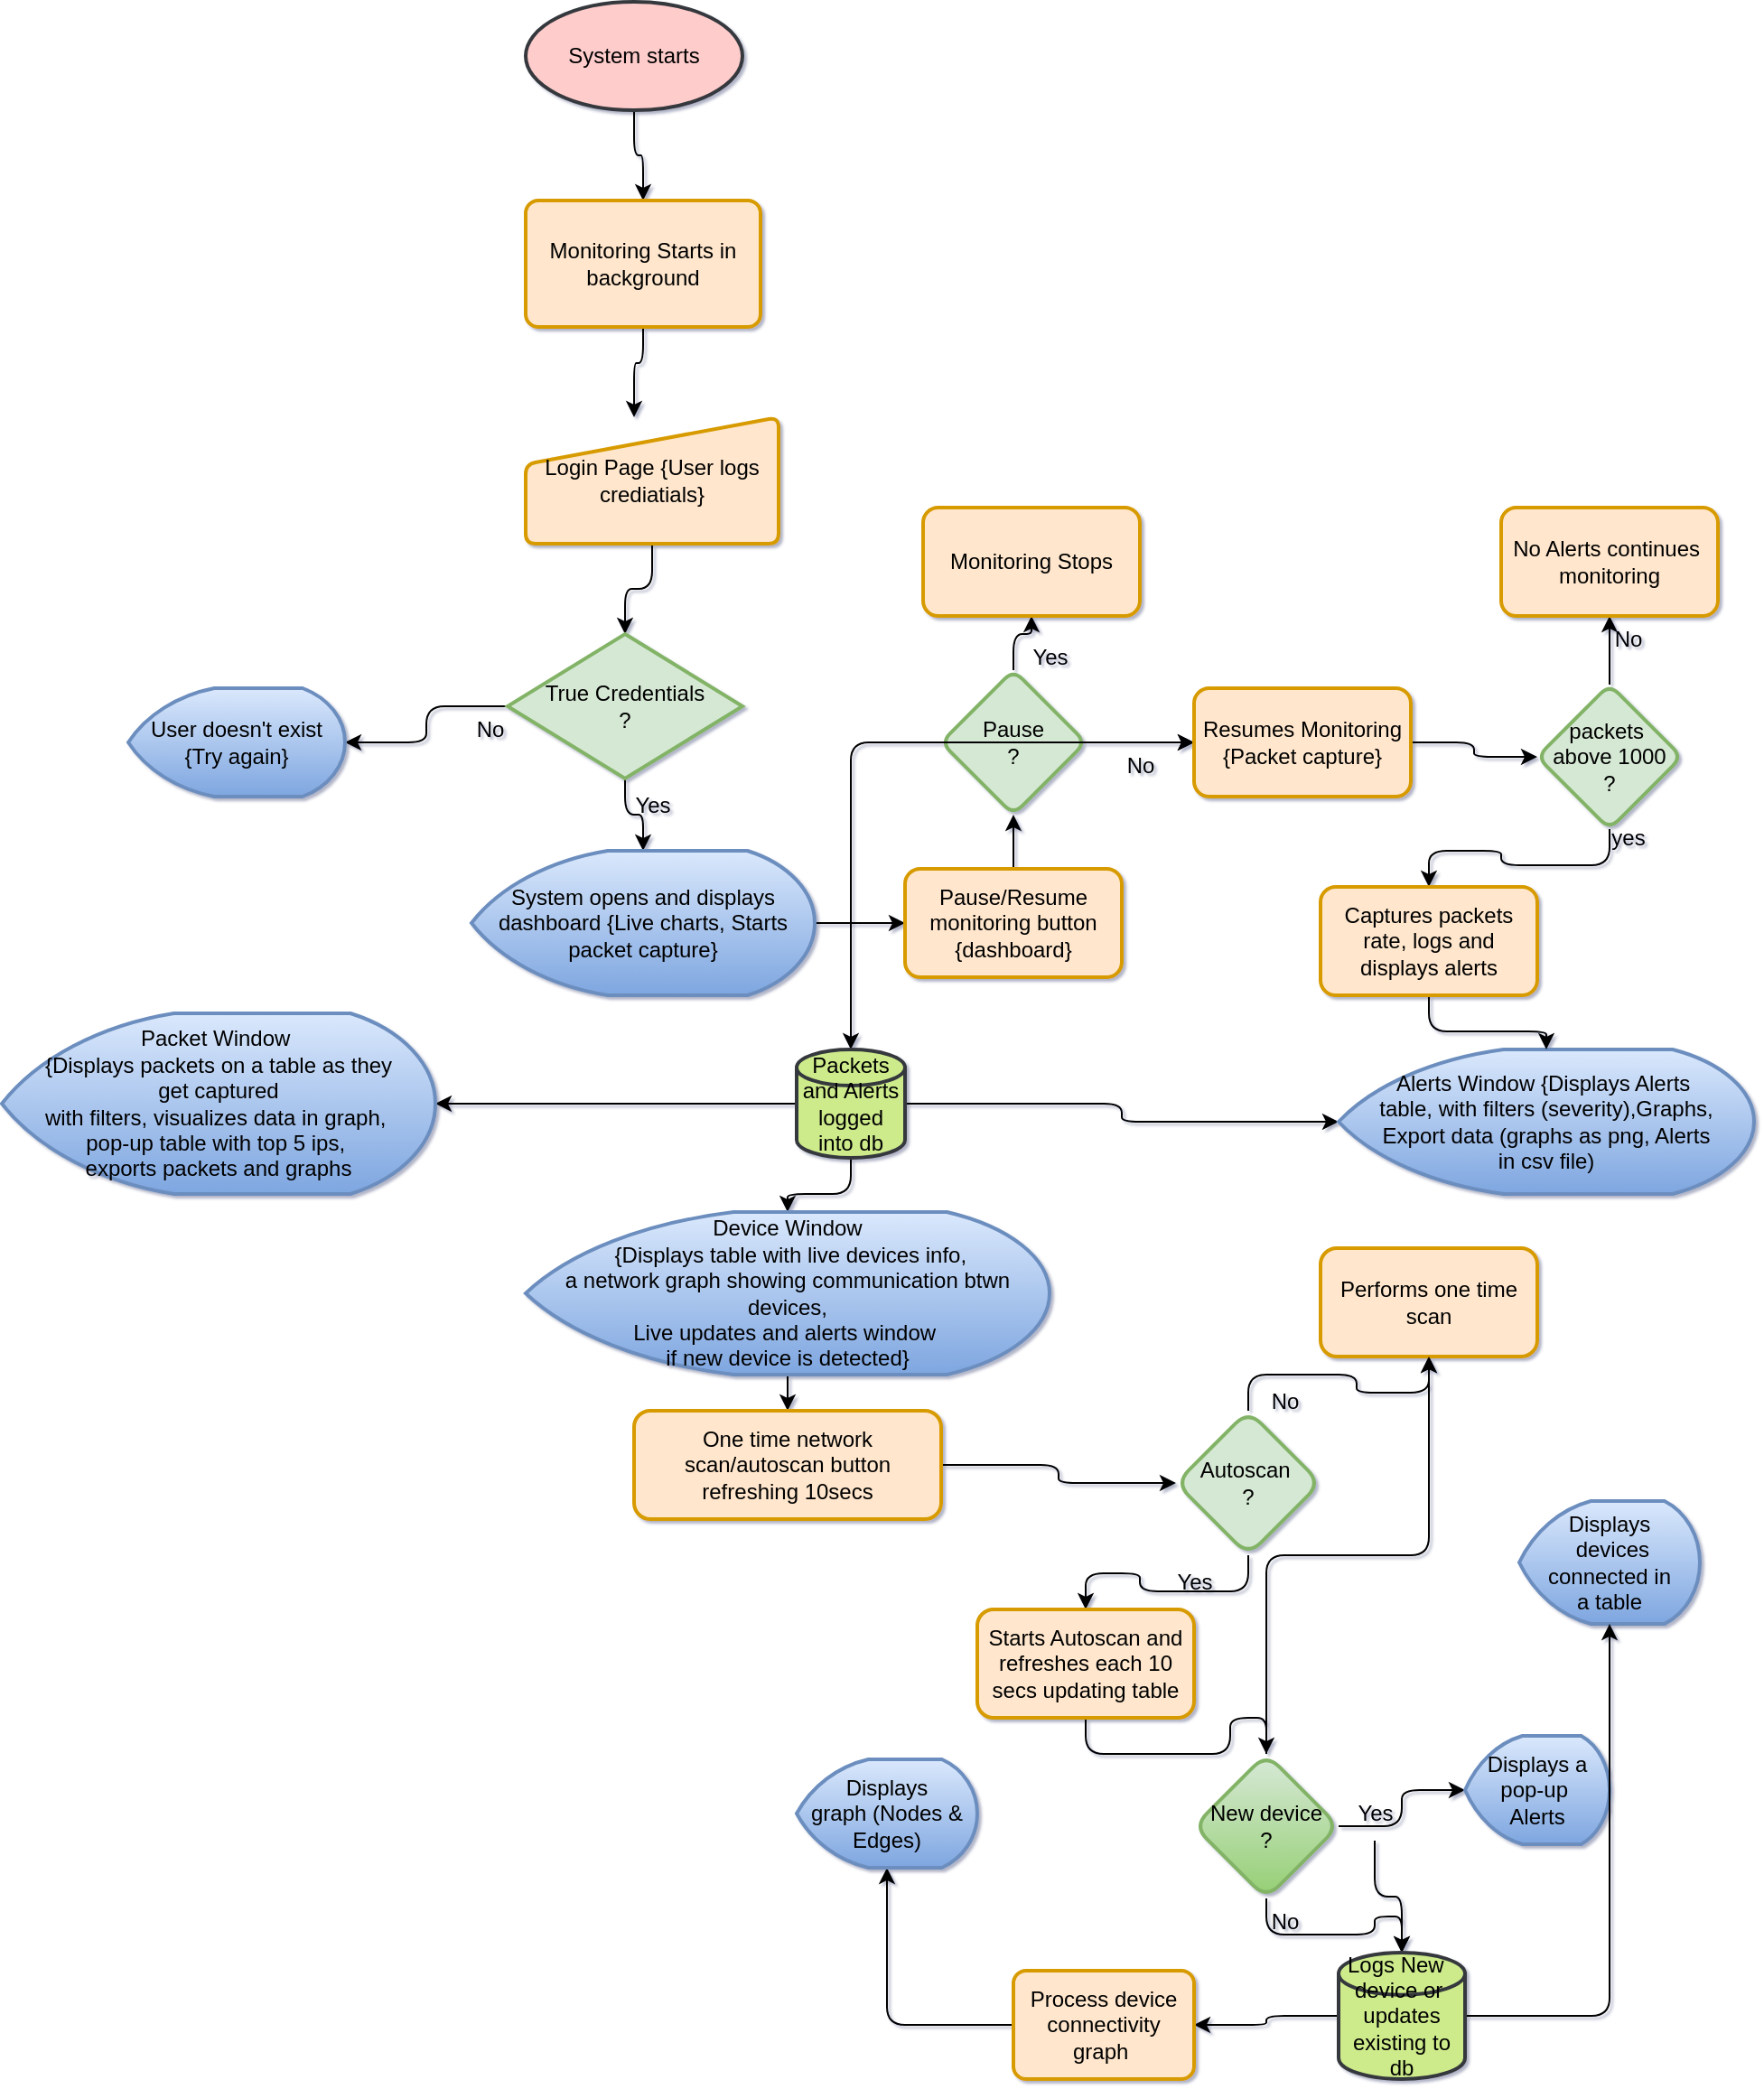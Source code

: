 <mxfile version="26.1.3">
  <diagram name="Page-1" id="mZfDu2OdAP6P9Ze1jKG5">
    <mxGraphModel dx="1372" dy="820" grid="1" gridSize="10" guides="1" tooltips="1" connect="1" arrows="1" fold="1" page="1" pageScale="1" pageWidth="1169" pageHeight="827" background="#ffffff" math="0" shadow="1" adaptiveColors="auto">
      <root>
        <mxCell id="0" />
        <mxCell id="1" parent="0" />
        <mxCell id="j93ZyQIM0atcmIjquwag-22" value="" style="edgeStyle=orthogonalEdgeStyle;rounded=1;orthogonalLoop=1;jettySize=auto;html=1;" parent="1" source="j93ZyQIM0atcmIjquwag-2" target="j93ZyQIM0atcmIjquwag-6" edge="1">
          <mxGeometry relative="1" as="geometry" />
        </mxCell>
        <mxCell id="j93ZyQIM0atcmIjquwag-2" value="System starts" style="strokeWidth=2;html=1;shape=mxgraph.flowchart.start_1;whiteSpace=wrap;fillColor=#ffcccc;strokeColor=#36393d;rounded=1;" parent="1" vertex="1">
          <mxGeometry x="370" y="20" width="120" height="60" as="geometry" />
        </mxCell>
        <mxCell id="j93ZyQIM0atcmIjquwag-23" value="" style="edgeStyle=orthogonalEdgeStyle;rounded=1;orthogonalLoop=1;jettySize=auto;html=1;" parent="1" source="j93ZyQIM0atcmIjquwag-6" target="j93ZyQIM0atcmIjquwag-9" edge="1">
          <mxGeometry relative="1" as="geometry">
            <Array as="points">
              <mxPoint x="435" y="220" />
              <mxPoint x="430" y="220" />
            </Array>
          </mxGeometry>
        </mxCell>
        <mxCell id="j93ZyQIM0atcmIjquwag-6" value="Monitoring Starts in background" style="rounded=1;whiteSpace=wrap;html=1;absoluteArcSize=1;arcSize=14;strokeWidth=2;fillColor=#ffe6cc;strokeColor=#d79b00;" parent="1" vertex="1">
          <mxGeometry x="370" y="130" width="130" height="70" as="geometry" />
        </mxCell>
        <mxCell id="j93ZyQIM0atcmIjquwag-24" value="" style="edgeStyle=orthogonalEdgeStyle;rounded=1;orthogonalLoop=1;jettySize=auto;html=1;" parent="1" source="j93ZyQIM0atcmIjquwag-9" target="j93ZyQIM0atcmIjquwag-11" edge="1">
          <mxGeometry relative="1" as="geometry" />
        </mxCell>
        <mxCell id="j93ZyQIM0atcmIjquwag-9" value="Login Page {User logs crediatials}" style="rounded=1;whiteSpace=wrap;html=1;absoluteArcSize=1;arcSize=11;strokeWidth=2;fillColor=#ffe6cc;strokeColor=#d79b00;shape=manualInput;size=26;" parent="1" vertex="1">
          <mxGeometry x="370" y="250" width="140" height="70" as="geometry" />
        </mxCell>
        <mxCell id="j93ZyQIM0atcmIjquwag-25" value="" style="edgeStyle=orthogonalEdgeStyle;rounded=1;orthogonalLoop=1;jettySize=auto;html=1;" parent="1" source="j93ZyQIM0atcmIjquwag-11" target="j93ZyQIM0atcmIjquwag-19" edge="1">
          <mxGeometry relative="1" as="geometry" />
        </mxCell>
        <mxCell id="j93ZyQIM0atcmIjquwag-28" value="" style="edgeStyle=orthogonalEdgeStyle;rounded=1;orthogonalLoop=1;jettySize=auto;html=1;" parent="1" source="j93ZyQIM0atcmIjquwag-11" target="j93ZyQIM0atcmIjquwag-27" edge="1">
          <mxGeometry relative="1" as="geometry" />
        </mxCell>
        <mxCell id="j93ZyQIM0atcmIjquwag-11" value="True Credentials&lt;div&gt;?&lt;/div&gt;" style="strokeWidth=2;html=1;shape=mxgraph.flowchart.decision;whiteSpace=wrap;fillColor=#d5e8d4;strokeColor=#82b366;rounded=1;" parent="1" vertex="1">
          <mxGeometry x="360" y="370" width="130" height="80" as="geometry" />
        </mxCell>
        <mxCell id="j93ZyQIM0atcmIjquwag-13" value="Yes" style="text;html=1;align=center;verticalAlign=middle;resizable=0;points=[];autosize=1;strokeColor=none;fillColor=none;rounded=1;" parent="1" vertex="1">
          <mxGeometry x="420" y="450" width="40" height="30" as="geometry" />
        </mxCell>
        <mxCell id="j93ZyQIM0atcmIjquwag-21" value="" style="edgeStyle=orthogonalEdgeStyle;rounded=1;orthogonalLoop=1;jettySize=auto;html=1;" parent="1" source="j93ZyQIM0atcmIjquwag-19" target="j93ZyQIM0atcmIjquwag-20" edge="1">
          <mxGeometry relative="1" as="geometry" />
        </mxCell>
        <mxCell id="j93ZyQIM0atcmIjquwag-19" value="System opens and displays dashboard {Live charts, Starts packet capture}" style="rounded=1;whiteSpace=wrap;html=1;absoluteArcSize=1;arcSize=14;strokeWidth=2;fillColor=#dae8fc;strokeColor=#6c8ebf;shape=mxgraph.flowchart.display;gradientColor=#7ea6e0;" parent="1" vertex="1">
          <mxGeometry x="340" y="490" width="190" height="80" as="geometry" />
        </mxCell>
        <mxCell id="j93ZyQIM0atcmIjquwag-31" value="" style="edgeStyle=orthogonalEdgeStyle;rounded=1;orthogonalLoop=1;jettySize=auto;html=1;" parent="1" source="j93ZyQIM0atcmIjquwag-20" target="j93ZyQIM0atcmIjquwag-30" edge="1">
          <mxGeometry relative="1" as="geometry" />
        </mxCell>
        <mxCell id="j93ZyQIM0atcmIjquwag-20" value="Pause/Resume monitoring button {dashboard}" style="rounded=1;whiteSpace=wrap;html=1;fillColor=#ffe6cc;strokeColor=#d79b00;arcSize=14;strokeWidth=2;" parent="1" vertex="1">
          <mxGeometry x="580" y="500" width="120" height="60" as="geometry" />
        </mxCell>
        <mxCell id="j93ZyQIM0atcmIjquwag-27" value="User doesn&#39;t exist&lt;div&gt;{Try again}&lt;/div&gt;" style="shape=mxgraph.flowchart.display;whiteSpace=wrap;html=1;fixedSize=1;fillColor=#dae8fc;strokeColor=#6c8ebf;strokeWidth=2;rounded=1;gradientColor=#7ea6e0;" parent="1" vertex="1">
          <mxGeometry x="150" y="400" width="120" height="60" as="geometry" />
        </mxCell>
        <mxCell id="j93ZyQIM0atcmIjquwag-29" value="No" style="text;html=1;align=center;verticalAlign=middle;resizable=0;points=[];autosize=1;strokeColor=none;fillColor=none;rounded=1;" parent="1" vertex="1">
          <mxGeometry x="330" y="408" width="40" height="30" as="geometry" />
        </mxCell>
        <mxCell id="j93ZyQIM0atcmIjquwag-33" value="" style="edgeStyle=orthogonalEdgeStyle;rounded=1;orthogonalLoop=1;jettySize=auto;html=1;" parent="1" source="j93ZyQIM0atcmIjquwag-30" target="j93ZyQIM0atcmIjquwag-32" edge="1">
          <mxGeometry relative="1" as="geometry" />
        </mxCell>
        <mxCell id="j93ZyQIM0atcmIjquwag-36" value="" style="edgeStyle=orthogonalEdgeStyle;rounded=1;orthogonalLoop=1;jettySize=auto;html=1;" parent="1" source="j93ZyQIM0atcmIjquwag-30" target="j93ZyQIM0atcmIjquwag-35" edge="1">
          <mxGeometry relative="1" as="geometry" />
        </mxCell>
        <mxCell id="j93ZyQIM0atcmIjquwag-38" value="" style="edgeStyle=orthogonalEdgeStyle;rounded=1;orthogonalLoop=1;jettySize=auto;html=1;" parent="1" source="j93ZyQIM0atcmIjquwag-30" target="j93ZyQIM0atcmIjquwag-35" edge="1">
          <mxGeometry relative="1" as="geometry" />
        </mxCell>
        <mxCell id="j93ZyQIM0atcmIjquwag-30" value="Pause&lt;div&gt;?&lt;/div&gt;" style="rhombus;whiteSpace=wrap;html=1;fillColor=#d5e8d4;strokeColor=#82b366;rounded=1;arcSize=14;strokeWidth=2;" parent="1" vertex="1">
          <mxGeometry x="600" y="390" width="80" height="80" as="geometry" />
        </mxCell>
        <mxCell id="j93ZyQIM0atcmIjquwag-32" value="Monitoring Stops" style="whiteSpace=wrap;html=1;fillColor=#ffe6cc;strokeColor=#d79b00;rounded=1;arcSize=14;strokeWidth=2;" parent="1" vertex="1">
          <mxGeometry x="590" y="300" width="120" height="60" as="geometry" />
        </mxCell>
        <mxCell id="j93ZyQIM0atcmIjquwag-34" value="Yes" style="text;html=1;align=center;verticalAlign=middle;resizable=0;points=[];autosize=1;strokeColor=none;fillColor=none;rounded=1;" parent="1" vertex="1">
          <mxGeometry x="640" y="368" width="40" height="30" as="geometry" />
        </mxCell>
        <mxCell id="j93ZyQIM0atcmIjquwag-41" value="" style="edgeStyle=orthogonalEdgeStyle;rounded=1;orthogonalLoop=1;jettySize=auto;html=1;" parent="1" source="j93ZyQIM0atcmIjquwag-35" target="j93ZyQIM0atcmIjquwag-40" edge="1">
          <mxGeometry relative="1" as="geometry" />
        </mxCell>
        <mxCell id="j93ZyQIM0atcmIjquwag-52" value="" style="edgeStyle=orthogonalEdgeStyle;rounded=1;orthogonalLoop=1;jettySize=auto;html=1;" parent="1" source="j93ZyQIM0atcmIjquwag-35" target="j93ZyQIM0atcmIjquwag-51" edge="1">
          <mxGeometry relative="1" as="geometry" />
        </mxCell>
        <mxCell id="j93ZyQIM0atcmIjquwag-35" value="Resumes Monitoring&lt;div&gt;{Packet capture}&lt;/div&gt;" style="whiteSpace=wrap;html=1;fillColor=#ffe6cc;strokeColor=#d79b00;rounded=1;arcSize=14;strokeWidth=2;" parent="1" vertex="1">
          <mxGeometry x="740" y="400" width="120" height="60" as="geometry" />
        </mxCell>
        <mxCell id="j93ZyQIM0atcmIjquwag-39" value="No" style="text;html=1;align=center;verticalAlign=middle;resizable=0;points=[];autosize=1;strokeColor=none;fillColor=none;rounded=1;" parent="1" vertex="1">
          <mxGeometry x="690" y="428" width="40" height="30" as="geometry" />
        </mxCell>
        <mxCell id="j93ZyQIM0atcmIjquwag-48" value="" style="edgeStyle=orthogonalEdgeStyle;rounded=1;orthogonalLoop=1;jettySize=auto;html=1;" parent="1" source="j93ZyQIM0atcmIjquwag-40" edge="1">
          <mxGeometry relative="1" as="geometry">
            <mxPoint x="320" y="630" as="targetPoint" />
          </mxGeometry>
        </mxCell>
        <mxCell id="j93ZyQIM0atcmIjquwag-50" value="" style="edgeStyle=orthogonalEdgeStyle;rounded=1;orthogonalLoop=1;jettySize=auto;html=1;" parent="1" source="j93ZyQIM0atcmIjquwag-40" target="j93ZyQIM0atcmIjquwag-49" edge="1">
          <mxGeometry relative="1" as="geometry" />
        </mxCell>
        <mxCell id="RZd6v6jU7zZwrwbBFV0q-2" value="" style="edgeStyle=orthogonalEdgeStyle;rounded=1;orthogonalLoop=1;jettySize=auto;html=1;" edge="1" parent="1" source="j93ZyQIM0atcmIjquwag-40" target="RZd6v6jU7zZwrwbBFV0q-1">
          <mxGeometry relative="1" as="geometry" />
        </mxCell>
        <mxCell id="j93ZyQIM0atcmIjquwag-40" value="Packets and Alerts logged into db" style="strokeWidth=2;html=1;shape=mxgraph.flowchart.database;whiteSpace=wrap;fillColor=#cdeb8b;strokeColor=#36393d;rounded=1;" parent="1" vertex="1">
          <mxGeometry x="520" y="600" width="60" height="60" as="geometry" />
        </mxCell>
        <mxCell id="j93ZyQIM0atcmIjquwag-49" value="Alerts Window&amp;nbsp;&lt;span style=&quot;background-color: transparent; color: light-dark(rgb(0, 0, 0), rgb(255, 255, 255));&quot;&gt;{Displays Alerts&amp;nbsp;&lt;/span&gt;&lt;div&gt;table, with filters (severity),Graphs,&lt;/div&gt;&lt;div&gt;Export data (graphs as png, Alerts&lt;/div&gt;&lt;div&gt;in csv file)&lt;/div&gt;" style="shape=mxgraph.flowchart.display;whiteSpace=wrap;html=1;fixedSize=1;fillColor=#dae8fc;strokeColor=#6c8ebf;strokeWidth=2;rounded=1;gradientColor=#7ea6e0;" parent="1" vertex="1">
          <mxGeometry x="820" y="600" width="230" height="80" as="geometry" />
        </mxCell>
        <mxCell id="j93ZyQIM0atcmIjquwag-54" value="" style="edgeStyle=orthogonalEdgeStyle;rounded=1;orthogonalLoop=1;jettySize=auto;html=1;" parent="1" source="j93ZyQIM0atcmIjquwag-51" target="j93ZyQIM0atcmIjquwag-53" edge="1">
          <mxGeometry relative="1" as="geometry" />
        </mxCell>
        <mxCell id="RZd6v6jU7zZwrwbBFV0q-5" value="" style="edgeStyle=orthogonalEdgeStyle;rounded=1;orthogonalLoop=1;jettySize=auto;html=1;" edge="1" parent="1" source="j93ZyQIM0atcmIjquwag-51" target="RZd6v6jU7zZwrwbBFV0q-4">
          <mxGeometry relative="1" as="geometry" />
        </mxCell>
        <mxCell id="j93ZyQIM0atcmIjquwag-51" value="packets&amp;nbsp;&lt;div&gt;above 1000&lt;/div&gt;&lt;div&gt;?&lt;/div&gt;" style="rhombus;whiteSpace=wrap;html=1;fillColor=#d5e8d4;strokeColor=#82b366;rounded=1;arcSize=14;strokeWidth=2;" parent="1" vertex="1">
          <mxGeometry x="930" y="398" width="80" height="80" as="geometry" />
        </mxCell>
        <mxCell id="j93ZyQIM0atcmIjquwag-61" value="" style="edgeStyle=orthogonalEdgeStyle;rounded=1;orthogonalLoop=1;jettySize=auto;html=1;" parent="1" source="j93ZyQIM0atcmIjquwag-53" target="j93ZyQIM0atcmIjquwag-49" edge="1">
          <mxGeometry relative="1" as="geometry" />
        </mxCell>
        <mxCell id="j93ZyQIM0atcmIjquwag-53" value="Captures packets rate, logs and displays alerts" style="whiteSpace=wrap;html=1;fillColor=#ffe6cc;strokeColor=#d79b00;rounded=1;arcSize=14;strokeWidth=2;" parent="1" vertex="1">
          <mxGeometry x="810" y="510" width="120" height="60" as="geometry" />
        </mxCell>
        <mxCell id="j93ZyQIM0atcmIjquwag-55" value="yes" style="text;html=1;align=center;verticalAlign=middle;resizable=0;points=[];autosize=1;strokeColor=none;fillColor=none;rounded=1;" parent="1" vertex="1">
          <mxGeometry x="960" y="468" width="40" height="30" as="geometry" />
        </mxCell>
        <mxCell id="RZd6v6jU7zZwrwbBFV0q-10" value="" style="edgeStyle=orthogonalEdgeStyle;rounded=1;orthogonalLoop=1;jettySize=auto;html=1;" edge="1" parent="1" source="RZd6v6jU7zZwrwbBFV0q-1" target="RZd6v6jU7zZwrwbBFV0q-9">
          <mxGeometry relative="1" as="geometry" />
        </mxCell>
        <mxCell id="RZd6v6jU7zZwrwbBFV0q-1" value="Device Window&lt;div&gt;&amp;nbsp;{Displays table with live devices info,&lt;div&gt;a network graph showing communication btwn devices,&lt;/div&gt;&lt;div&gt;Live updates and alerts window&amp;nbsp;&lt;/div&gt;&lt;div&gt;if new device is detected}&lt;/div&gt;&lt;/div&gt;" style="shape=mxgraph.flowchart.display;whiteSpace=wrap;html=1;fixedSize=1;fillColor=#dae8fc;strokeColor=#6c8ebf;strokeWidth=2;rounded=1;gradientColor=#7ea6e0;" vertex="1" parent="1">
          <mxGeometry x="370" y="690" width="290" height="90" as="geometry" />
        </mxCell>
        <mxCell id="RZd6v6jU7zZwrwbBFV0q-4" value="No Alerts continues&amp;nbsp;&lt;div&gt;monitoring&lt;/div&gt;" style="rounded=1;whiteSpace=wrap;html=1;fillColor=#ffe6cc;strokeColor=#d79b00;arcSize=14;strokeWidth=2;" vertex="1" parent="1">
          <mxGeometry x="910" y="300" width="120" height="60" as="geometry" />
        </mxCell>
        <mxCell id="RZd6v6jU7zZwrwbBFV0q-6" value="No" style="text;html=1;align=center;verticalAlign=middle;resizable=0;points=[];autosize=1;strokeColor=none;fillColor=none;rounded=1;" vertex="1" parent="1">
          <mxGeometry x="960" y="358" width="40" height="30" as="geometry" />
        </mxCell>
        <mxCell id="RZd6v6jU7zZwrwbBFV0q-13" value="" style="edgeStyle=orthogonalEdgeStyle;rounded=1;orthogonalLoop=1;jettySize=auto;html=1;" edge="1" parent="1" source="RZd6v6jU7zZwrwbBFV0q-9" target="RZd6v6jU7zZwrwbBFV0q-12">
          <mxGeometry relative="1" as="geometry" />
        </mxCell>
        <mxCell id="RZd6v6jU7zZwrwbBFV0q-9" value="One time network scan/autoscan button&lt;div&gt;refreshing 10secs&lt;/div&gt;" style="rounded=1;whiteSpace=wrap;html=1;fillColor=#ffe6cc;strokeColor=#d79b00;strokeWidth=2;" vertex="1" parent="1">
          <mxGeometry x="430" y="800" width="170" height="60" as="geometry" />
        </mxCell>
        <mxCell id="RZd6v6jU7zZwrwbBFV0q-16" value="" style="edgeStyle=orthogonalEdgeStyle;rounded=1;orthogonalLoop=1;jettySize=auto;html=1;" edge="1" parent="1" source="RZd6v6jU7zZwrwbBFV0q-12" target="RZd6v6jU7zZwrwbBFV0q-15">
          <mxGeometry relative="1" as="geometry" />
        </mxCell>
        <mxCell id="RZd6v6jU7zZwrwbBFV0q-21" value="" style="edgeStyle=orthogonalEdgeStyle;rounded=1;orthogonalLoop=1;jettySize=auto;html=1;" edge="1" parent="1" source="RZd6v6jU7zZwrwbBFV0q-12" target="RZd6v6jU7zZwrwbBFV0q-20">
          <mxGeometry relative="1" as="geometry" />
        </mxCell>
        <mxCell id="RZd6v6jU7zZwrwbBFV0q-12" value="Autoscan&amp;nbsp;&lt;div&gt;?&lt;/div&gt;" style="rhombus;whiteSpace=wrap;html=1;fillColor=#d5e8d4;strokeColor=#82b366;rounded=1;strokeWidth=2;" vertex="1" parent="1">
          <mxGeometry x="730" y="800" width="80" height="80" as="geometry" />
        </mxCell>
        <mxCell id="RZd6v6jU7zZwrwbBFV0q-15" value="Performs one time scan" style="rounded=1;whiteSpace=wrap;html=1;fillColor=#ffe6cc;strokeColor=#d79b00;strokeWidth=2;" vertex="1" parent="1">
          <mxGeometry x="810" y="710" width="120" height="60" as="geometry" />
        </mxCell>
        <mxCell id="RZd6v6jU7zZwrwbBFV0q-17" value="No" style="text;html=1;align=center;verticalAlign=middle;resizable=0;points=[];autosize=1;strokeColor=none;fillColor=none;rounded=1;" vertex="1" parent="1">
          <mxGeometry x="770" y="780" width="40" height="30" as="geometry" />
        </mxCell>
        <mxCell id="RZd6v6jU7zZwrwbBFV0q-18" value="Displays&lt;div&gt;&amp;nbsp;devices&lt;div&gt;connected in&lt;/div&gt;&lt;div&gt;a table&lt;/div&gt;&lt;/div&gt;" style="shape=mxgraph.flowchart.display;whiteSpace=wrap;html=1;fixedSize=1;fillColor=#dae8fc;strokeColor=#6c8ebf;rounded=1;strokeWidth=2;gradientColor=#7ea6e0;" vertex="1" parent="1">
          <mxGeometry x="920" y="850" width="100" height="68" as="geometry" />
        </mxCell>
        <mxCell id="RZd6v6jU7zZwrwbBFV0q-43" value="" style="edgeStyle=orthogonalEdgeStyle;rounded=1;orthogonalLoop=1;jettySize=auto;html=1;" edge="1" parent="1" source="RZd6v6jU7zZwrwbBFV0q-20" target="RZd6v6jU7zZwrwbBFV0q-42">
          <mxGeometry relative="1" as="geometry" />
        </mxCell>
        <mxCell id="RZd6v6jU7zZwrwbBFV0q-20" value="Starts Autoscan and refreshes each 10 secs updating table" style="rounded=1;whiteSpace=wrap;html=1;fillColor=#ffe6cc;strokeColor=#d79b00;strokeWidth=2;" vertex="1" parent="1">
          <mxGeometry x="620" y="910" width="120" height="60" as="geometry" />
        </mxCell>
        <mxCell id="RZd6v6jU7zZwrwbBFV0q-22" value="Yes" style="text;html=1;align=center;verticalAlign=middle;resizable=0;points=[];autosize=1;strokeColor=none;fillColor=none;rounded=1;" vertex="1" parent="1">
          <mxGeometry x="720" y="880" width="40" height="30" as="geometry" />
        </mxCell>
        <mxCell id="RZd6v6jU7zZwrwbBFV0q-37" value="Packet Window&amp;nbsp;&lt;div&gt;{Displays packets on a table as they&lt;/div&gt;&lt;div&gt;&amp;nbsp;get captured&amp;nbsp;&lt;/div&gt;&lt;div&gt;with filters, visualizes data in graph,&amp;nbsp;&lt;/div&gt;&lt;div&gt;pop-up table with top 5 ips,&amp;nbsp;&lt;/div&gt;&lt;div&gt;exports packets and graphs&lt;/div&gt;" style="strokeWidth=2;html=1;shape=mxgraph.flowchart.display;whiteSpace=wrap;rounded=1;fillColor=#dae8fc;strokeColor=#6c8ebf;gradientColor=#7ea6e0;" vertex="1" parent="1">
          <mxGeometry x="80" y="580" width="240" height="100" as="geometry" />
        </mxCell>
        <mxCell id="RZd6v6jU7zZwrwbBFV0q-45" value="" style="edgeStyle=orthogonalEdgeStyle;rounded=1;orthogonalLoop=1;jettySize=auto;html=1;" edge="1" parent="1" source="RZd6v6jU7zZwrwbBFV0q-42" target="RZd6v6jU7zZwrwbBFV0q-44">
          <mxGeometry relative="1" as="geometry" />
        </mxCell>
        <mxCell id="RZd6v6jU7zZwrwbBFV0q-50" value="" style="edgeStyle=orthogonalEdgeStyle;rounded=1;orthogonalLoop=1;jettySize=auto;html=1;" edge="1" parent="1" source="RZd6v6jU7zZwrwbBFV0q-42" target="RZd6v6jU7zZwrwbBFV0q-48">
          <mxGeometry relative="1" as="geometry" />
        </mxCell>
        <mxCell id="RZd6v6jU7zZwrwbBFV0q-55" value="" style="edgeStyle=orthogonalEdgeStyle;rounded=1;orthogonalLoop=1;jettySize=auto;html=1;" edge="1" parent="1" source="RZd6v6jU7zZwrwbBFV0q-42" target="RZd6v6jU7zZwrwbBFV0q-15">
          <mxGeometry relative="1" as="geometry" />
        </mxCell>
        <mxCell id="RZd6v6jU7zZwrwbBFV0q-42" value="New device&lt;div&gt;?&lt;/div&gt;" style="rhombus;whiteSpace=wrap;html=1;fillColor=#d5e8d4;strokeColor=#82b366;rounded=1;strokeWidth=2;gradientColor=#97d077;" vertex="1" parent="1">
          <mxGeometry x="740" y="990" width="80" height="80" as="geometry" />
        </mxCell>
        <mxCell id="RZd6v6jU7zZwrwbBFV0q-44" value="Displays a pop-up&amp;nbsp;&lt;div&gt;Alerts&lt;/div&gt;" style="strokeWidth=2;html=1;shape=mxgraph.flowchart.display;whiteSpace=wrap;rounded=1;fillColor=#dae8fc;gradientColor=#7ea6e0;strokeColor=#6c8ebf;" vertex="1" parent="1">
          <mxGeometry x="890" y="980" width="80" height="60" as="geometry" />
        </mxCell>
        <mxCell id="RZd6v6jU7zZwrwbBFV0q-49" value="" style="edgeStyle=orthogonalEdgeStyle;rounded=1;orthogonalLoop=1;jettySize=auto;html=1;" edge="1" parent="1" source="RZd6v6jU7zZwrwbBFV0q-46" target="RZd6v6jU7zZwrwbBFV0q-48">
          <mxGeometry relative="1" as="geometry" />
        </mxCell>
        <mxCell id="RZd6v6jU7zZwrwbBFV0q-46" value="Yes" style="text;html=1;align=center;verticalAlign=middle;resizable=0;points=[];autosize=1;strokeColor=none;fillColor=none;" vertex="1" parent="1">
          <mxGeometry x="820" y="1008" width="40" height="30" as="geometry" />
        </mxCell>
        <mxCell id="RZd6v6jU7zZwrwbBFV0q-56" value="" style="edgeStyle=orthogonalEdgeStyle;rounded=1;orthogonalLoop=1;jettySize=auto;html=1;" edge="1" parent="1" source="RZd6v6jU7zZwrwbBFV0q-48" target="RZd6v6jU7zZwrwbBFV0q-18">
          <mxGeometry relative="1" as="geometry" />
        </mxCell>
        <mxCell id="RZd6v6jU7zZwrwbBFV0q-61" value="" style="edgeStyle=orthogonalEdgeStyle;rounded=1;orthogonalLoop=1;jettySize=auto;html=1;" edge="1" parent="1" source="RZd6v6jU7zZwrwbBFV0q-48" target="RZd6v6jU7zZwrwbBFV0q-60">
          <mxGeometry relative="1" as="geometry" />
        </mxCell>
        <mxCell id="RZd6v6jU7zZwrwbBFV0q-48" value="Logs New&amp;nbsp;&amp;nbsp;&lt;div&gt;device or&amp;nbsp;&lt;/div&gt;&lt;div&gt;updates existing to&lt;/div&gt;&lt;div&gt;db&lt;/div&gt;" style="strokeWidth=2;html=1;shape=mxgraph.flowchart.database;whiteSpace=wrap;rounded=1;fillColor=#cdeb8b;strokeColor=#36393d;" vertex="1" parent="1">
          <mxGeometry x="820" y="1100" width="70" height="70" as="geometry" />
        </mxCell>
        <mxCell id="RZd6v6jU7zZwrwbBFV0q-51" value="No" style="text;html=1;align=center;verticalAlign=middle;resizable=0;points=[];autosize=1;strokeColor=none;fillColor=none;" vertex="1" parent="1">
          <mxGeometry x="770" y="1068" width="40" height="30" as="geometry" />
        </mxCell>
        <mxCell id="RZd6v6jU7zZwrwbBFV0q-63" value="" style="edgeStyle=orthogonalEdgeStyle;rounded=1;orthogonalLoop=1;jettySize=auto;html=1;" edge="1" parent="1" source="RZd6v6jU7zZwrwbBFV0q-60" target="RZd6v6jU7zZwrwbBFV0q-62">
          <mxGeometry relative="1" as="geometry" />
        </mxCell>
        <mxCell id="RZd6v6jU7zZwrwbBFV0q-60" value="Process device connectivity graph&amp;nbsp;" style="rounded=1;whiteSpace=wrap;html=1;absoluteArcSize=1;arcSize=14;strokeWidth=2;fillColor=#ffe6cc;strokeColor=#d79b00;" vertex="1" parent="1">
          <mxGeometry x="640" y="1110" width="100" height="60" as="geometry" />
        </mxCell>
        <mxCell id="RZd6v6jU7zZwrwbBFV0q-62" value="Displays&lt;div&gt;graph (Nodes &amp;amp;&lt;/div&gt;&lt;div&gt;Edges)&lt;/div&gt;" style="strokeWidth=2;html=1;shape=mxgraph.flowchart.display;whiteSpace=wrap;rounded=1;fillColor=#dae8fc;strokeColor=#6c8ebf;gradientColor=#7ea6e0;" vertex="1" parent="1">
          <mxGeometry x="520" y="993" width="100" height="60" as="geometry" />
        </mxCell>
      </root>
    </mxGraphModel>
  </diagram>
</mxfile>
